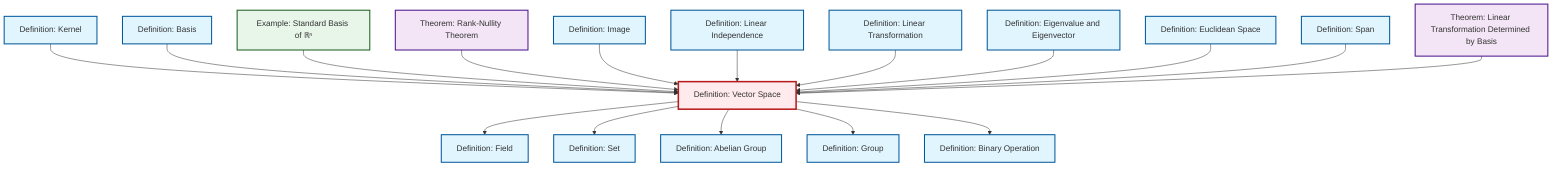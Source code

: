 graph TD
    classDef definition fill:#e1f5fe,stroke:#01579b,stroke-width:2px
    classDef theorem fill:#f3e5f5,stroke:#4a148c,stroke-width:2px
    classDef axiom fill:#fff3e0,stroke:#e65100,stroke-width:2px
    classDef example fill:#e8f5e9,stroke:#1b5e20,stroke-width:2px
    classDef current fill:#ffebee,stroke:#b71c1c,stroke-width:3px
    def-basis["Definition: Basis"]:::definition
    def-span["Definition: Span"]:::definition
    def-abelian-group["Definition: Abelian Group"]:::definition
    thm-linear-transformation-basis["Theorem: Linear Transformation Determined by Basis"]:::theorem
    thm-rank-nullity["Theorem: Rank-Nullity Theorem"]:::theorem
    def-kernel["Definition: Kernel"]:::definition
    def-field["Definition: Field"]:::definition
    def-image["Definition: Image"]:::definition
    def-set["Definition: Set"]:::definition
    def-vector-space["Definition: Vector Space"]:::definition
    def-eigenvalue-eigenvector["Definition: Eigenvalue and Eigenvector"]:::definition
    ex-standard-basis-rn["Example: Standard Basis of ℝⁿ"]:::example
    def-group["Definition: Group"]:::definition
    def-euclidean-space["Definition: Euclidean Space"]:::definition
    def-linear-independence["Definition: Linear Independence"]:::definition
    def-binary-operation["Definition: Binary Operation"]:::definition
    def-linear-transformation["Definition: Linear Transformation"]:::definition
    def-vector-space --> def-field
    def-vector-space --> def-set
    def-kernel --> def-vector-space
    def-basis --> def-vector-space
    ex-standard-basis-rn --> def-vector-space
    def-vector-space --> def-abelian-group
    thm-rank-nullity --> def-vector-space
    def-image --> def-vector-space
    def-linear-independence --> def-vector-space
    def-linear-transformation --> def-vector-space
    def-eigenvalue-eigenvector --> def-vector-space
    def-euclidean-space --> def-vector-space
    def-span --> def-vector-space
    def-vector-space --> def-group
    thm-linear-transformation-basis --> def-vector-space
    def-vector-space --> def-binary-operation
    class def-vector-space current